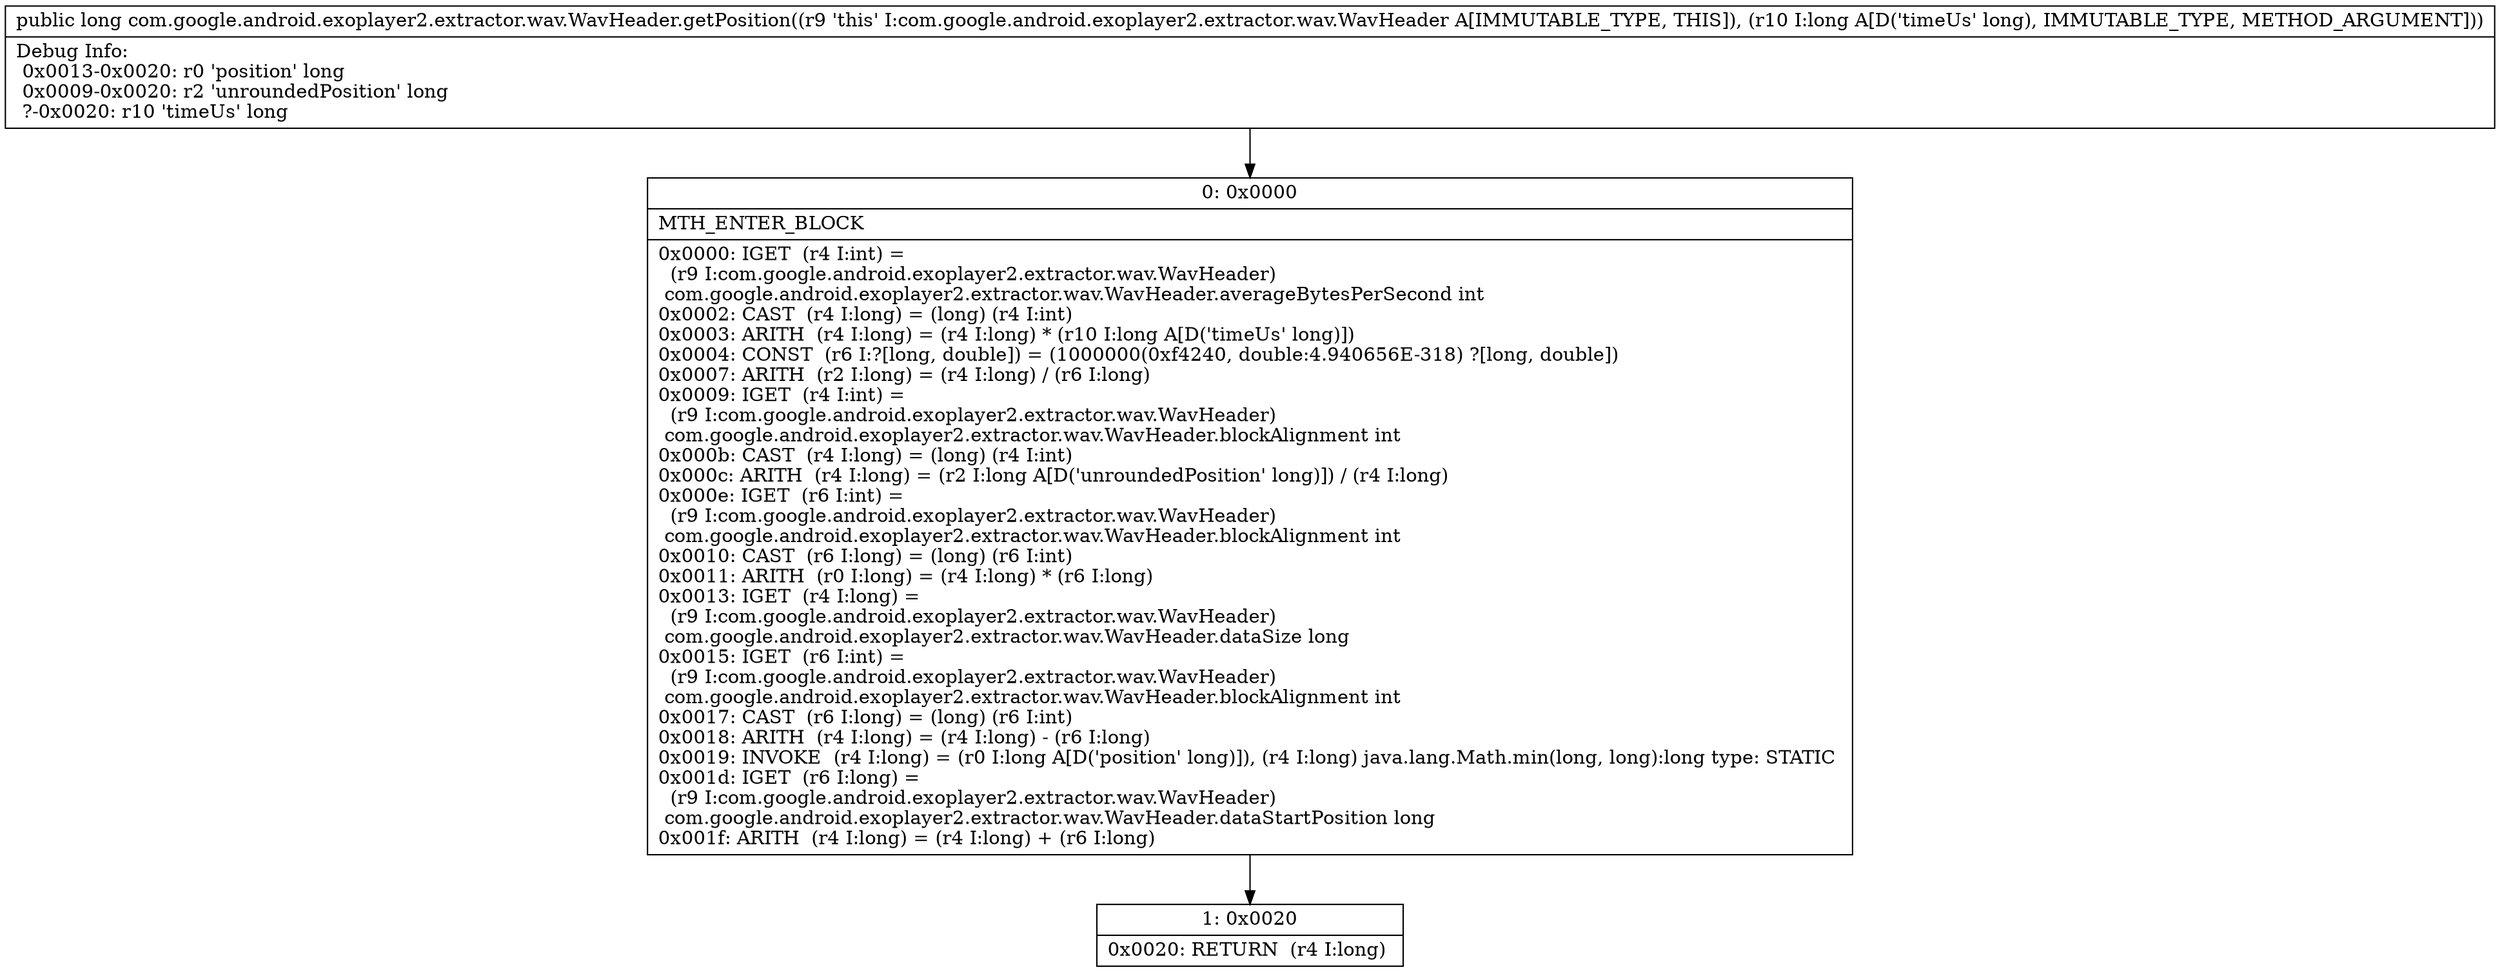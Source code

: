 digraph "CFG forcom.google.android.exoplayer2.extractor.wav.WavHeader.getPosition(J)J" {
Node_0 [shape=record,label="{0\:\ 0x0000|MTH_ENTER_BLOCK\l|0x0000: IGET  (r4 I:int) = \l  (r9 I:com.google.android.exoplayer2.extractor.wav.WavHeader)\l com.google.android.exoplayer2.extractor.wav.WavHeader.averageBytesPerSecond int \l0x0002: CAST  (r4 I:long) = (long) (r4 I:int) \l0x0003: ARITH  (r4 I:long) = (r4 I:long) * (r10 I:long A[D('timeUs' long)]) \l0x0004: CONST  (r6 I:?[long, double]) = (1000000(0xf4240, double:4.940656E\-318) ?[long, double]) \l0x0007: ARITH  (r2 I:long) = (r4 I:long) \/ (r6 I:long) \l0x0009: IGET  (r4 I:int) = \l  (r9 I:com.google.android.exoplayer2.extractor.wav.WavHeader)\l com.google.android.exoplayer2.extractor.wav.WavHeader.blockAlignment int \l0x000b: CAST  (r4 I:long) = (long) (r4 I:int) \l0x000c: ARITH  (r4 I:long) = (r2 I:long A[D('unroundedPosition' long)]) \/ (r4 I:long) \l0x000e: IGET  (r6 I:int) = \l  (r9 I:com.google.android.exoplayer2.extractor.wav.WavHeader)\l com.google.android.exoplayer2.extractor.wav.WavHeader.blockAlignment int \l0x0010: CAST  (r6 I:long) = (long) (r6 I:int) \l0x0011: ARITH  (r0 I:long) = (r4 I:long) * (r6 I:long) \l0x0013: IGET  (r4 I:long) = \l  (r9 I:com.google.android.exoplayer2.extractor.wav.WavHeader)\l com.google.android.exoplayer2.extractor.wav.WavHeader.dataSize long \l0x0015: IGET  (r6 I:int) = \l  (r9 I:com.google.android.exoplayer2.extractor.wav.WavHeader)\l com.google.android.exoplayer2.extractor.wav.WavHeader.blockAlignment int \l0x0017: CAST  (r6 I:long) = (long) (r6 I:int) \l0x0018: ARITH  (r4 I:long) = (r4 I:long) \- (r6 I:long) \l0x0019: INVOKE  (r4 I:long) = (r0 I:long A[D('position' long)]), (r4 I:long) java.lang.Math.min(long, long):long type: STATIC \l0x001d: IGET  (r6 I:long) = \l  (r9 I:com.google.android.exoplayer2.extractor.wav.WavHeader)\l com.google.android.exoplayer2.extractor.wav.WavHeader.dataStartPosition long \l0x001f: ARITH  (r4 I:long) = (r4 I:long) + (r6 I:long) \l}"];
Node_1 [shape=record,label="{1\:\ 0x0020|0x0020: RETURN  (r4 I:long) \l}"];
MethodNode[shape=record,label="{public long com.google.android.exoplayer2.extractor.wav.WavHeader.getPosition((r9 'this' I:com.google.android.exoplayer2.extractor.wav.WavHeader A[IMMUTABLE_TYPE, THIS]), (r10 I:long A[D('timeUs' long), IMMUTABLE_TYPE, METHOD_ARGUMENT]))  | Debug Info:\l  0x0013\-0x0020: r0 'position' long\l  0x0009\-0x0020: r2 'unroundedPosition' long\l  ?\-0x0020: r10 'timeUs' long\l}"];
MethodNode -> Node_0;
Node_0 -> Node_1;
}

